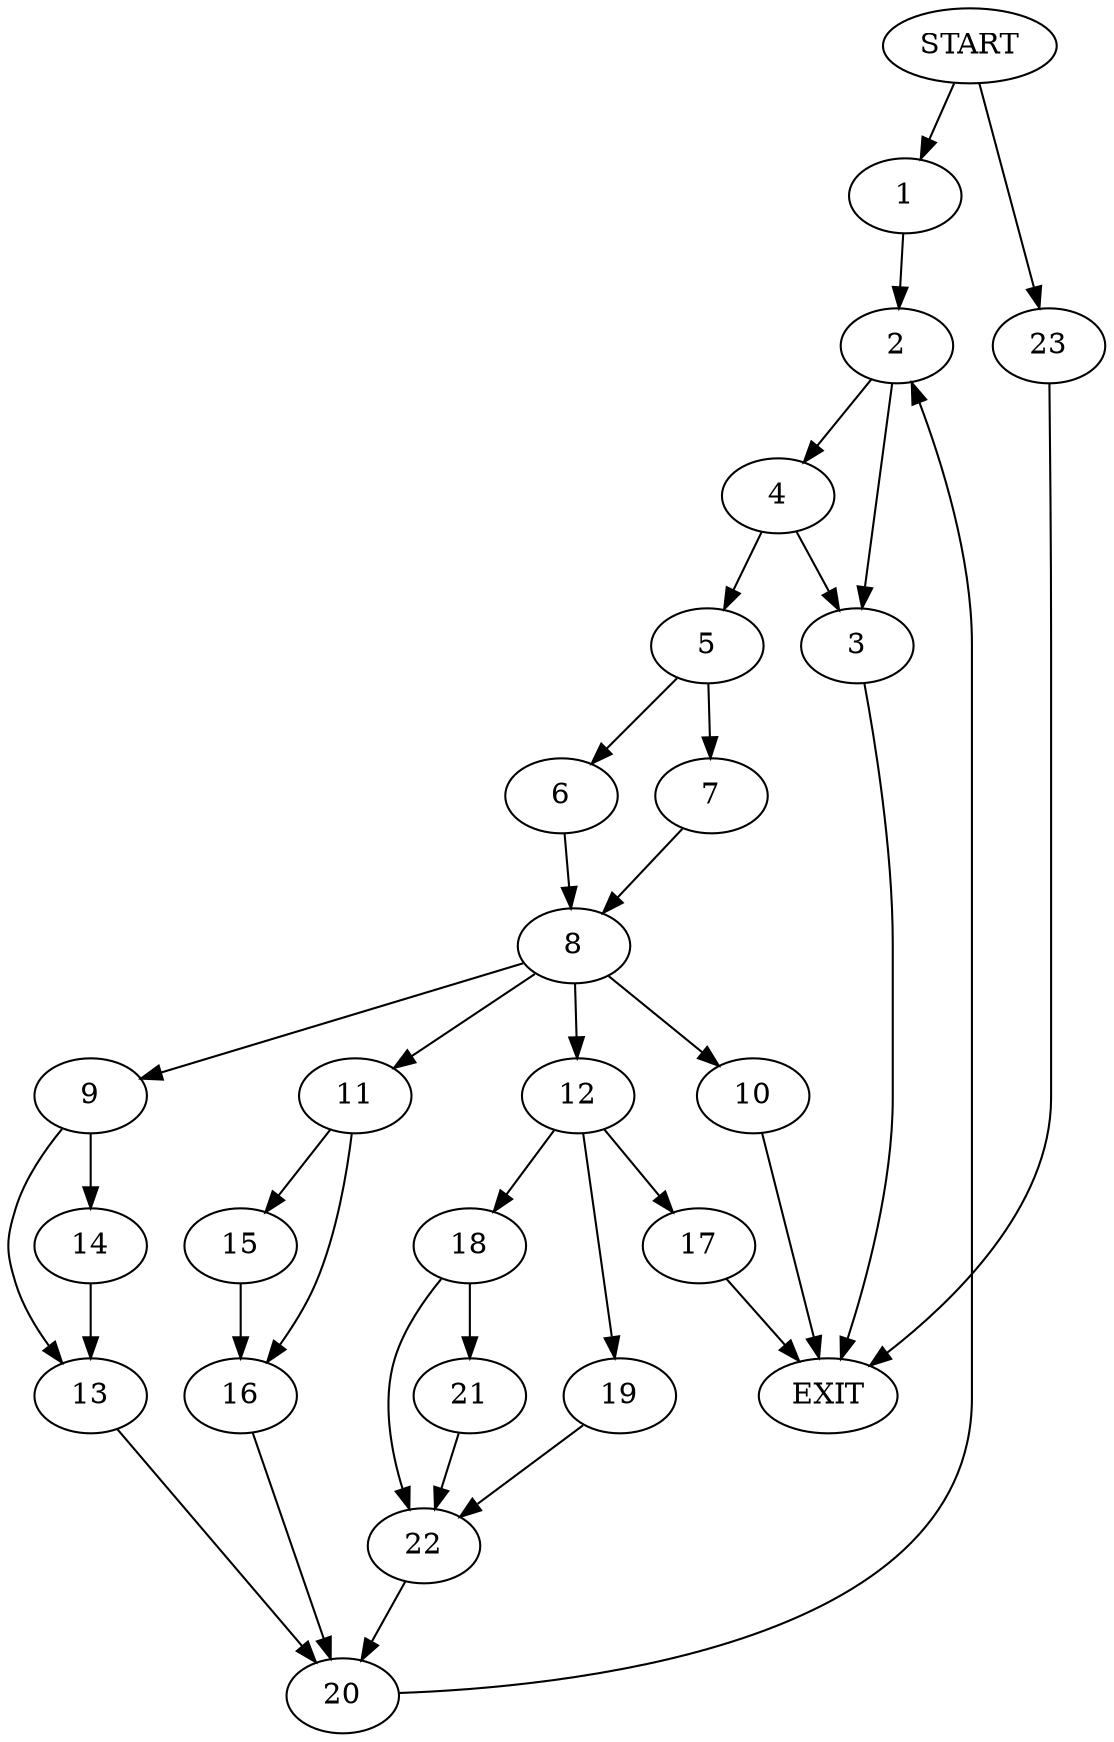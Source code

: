 digraph {
0 [label="START"]
24 [label="EXIT"]
0 -> 1
1 -> 2
2 -> 3
2 -> 4
4 -> 5
4 -> 3
3 -> 24
5 -> 6
5 -> 7
7 -> 8
6 -> 8
8 -> 9
8 -> 10
8 -> 11
8 -> 12
9 -> 13
9 -> 14
11 -> 15
11 -> 16
12 -> 17
12 -> 18
12 -> 19
10 -> 24
15 -> 16
16 -> 20
20 -> 2
14 -> 13
13 -> 20
18 -> 21
18 -> 22
17 -> 24
19 -> 22
22 -> 20
21 -> 22
0 -> 23
23 -> 24
}
